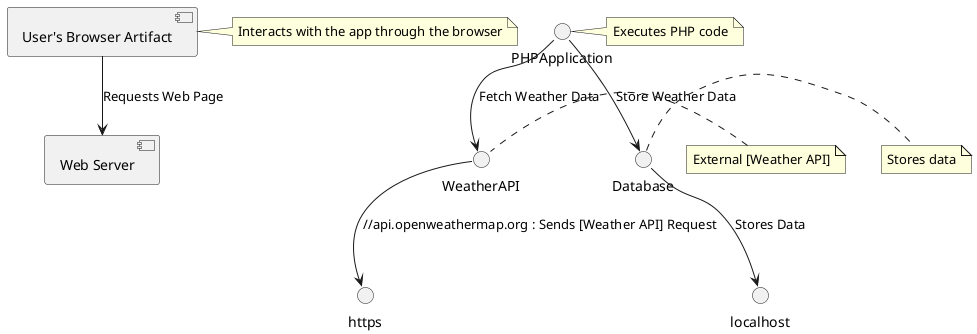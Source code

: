 @startuml

!define APIURL https://api.openweathermap.org
!define DBURL localhost

!define API [Weather API]
!define WebServer [Web Server]
!define PHPApp [PHP Application]
!define UserBrowser [User's Web Browser]
!define DBServer [Database Server]
!define MySQLDB [MySQL Database]

!define APIArtifact [API Artifact]
!define WebServerArtifact [Web Server Artifact]
!define PHPAppArtifact [PHP Application Artifact]
!define UserBrowserArtifact [User's Browser Artifact]
!define DBServerArtifact [Database Server Artifact]
!define MySQLDBArtifact [MySQL Database Artifact]

!define note1
!define note2

!define Footbox note bottom

artifact UserBrowserArtifact as UserBrowser
UserBrowser --> WebServer : Requests Web Page
note right of UserBrowser: Interacts with the app through the browser



PHPApplication --> WeatherAPI : Fetch Weather Data
PHPApplication --> Database : Store Weather Data

note right of PHPApplication : Executes PHP code
note left of WeatherAPI : External API
note right of Database : Stores data

WeatherAPI --> APIURL : Sends API Request
Database --> DBURL : Stores Data

@enduml
